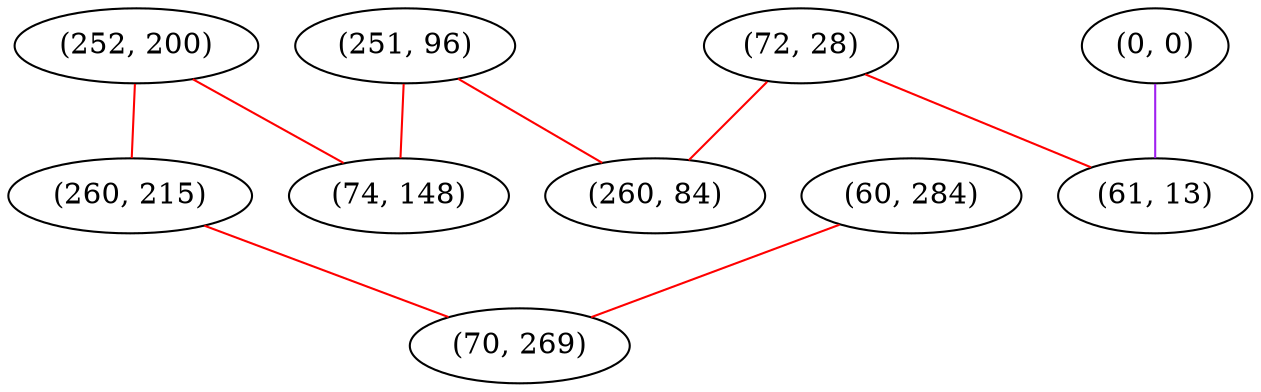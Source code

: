 graph "" {
"(251, 96)";
"(0, 0)";
"(60, 284)";
"(252, 200)";
"(260, 215)";
"(74, 148)";
"(70, 269)";
"(72, 28)";
"(260, 84)";
"(61, 13)";
"(251, 96)" -- "(260, 84)"  [color=red, key=0, weight=1];
"(251, 96)" -- "(74, 148)"  [color=red, key=0, weight=1];
"(0, 0)" -- "(61, 13)"  [color=purple, key=0, weight=4];
"(60, 284)" -- "(70, 269)"  [color=red, key=0, weight=1];
"(252, 200)" -- "(260, 215)"  [color=red, key=0, weight=1];
"(252, 200)" -- "(74, 148)"  [color=red, key=0, weight=1];
"(260, 215)" -- "(70, 269)"  [color=red, key=0, weight=1];
"(72, 28)" -- "(260, 84)"  [color=red, key=0, weight=1];
"(72, 28)" -- "(61, 13)"  [color=red, key=0, weight=1];
}
